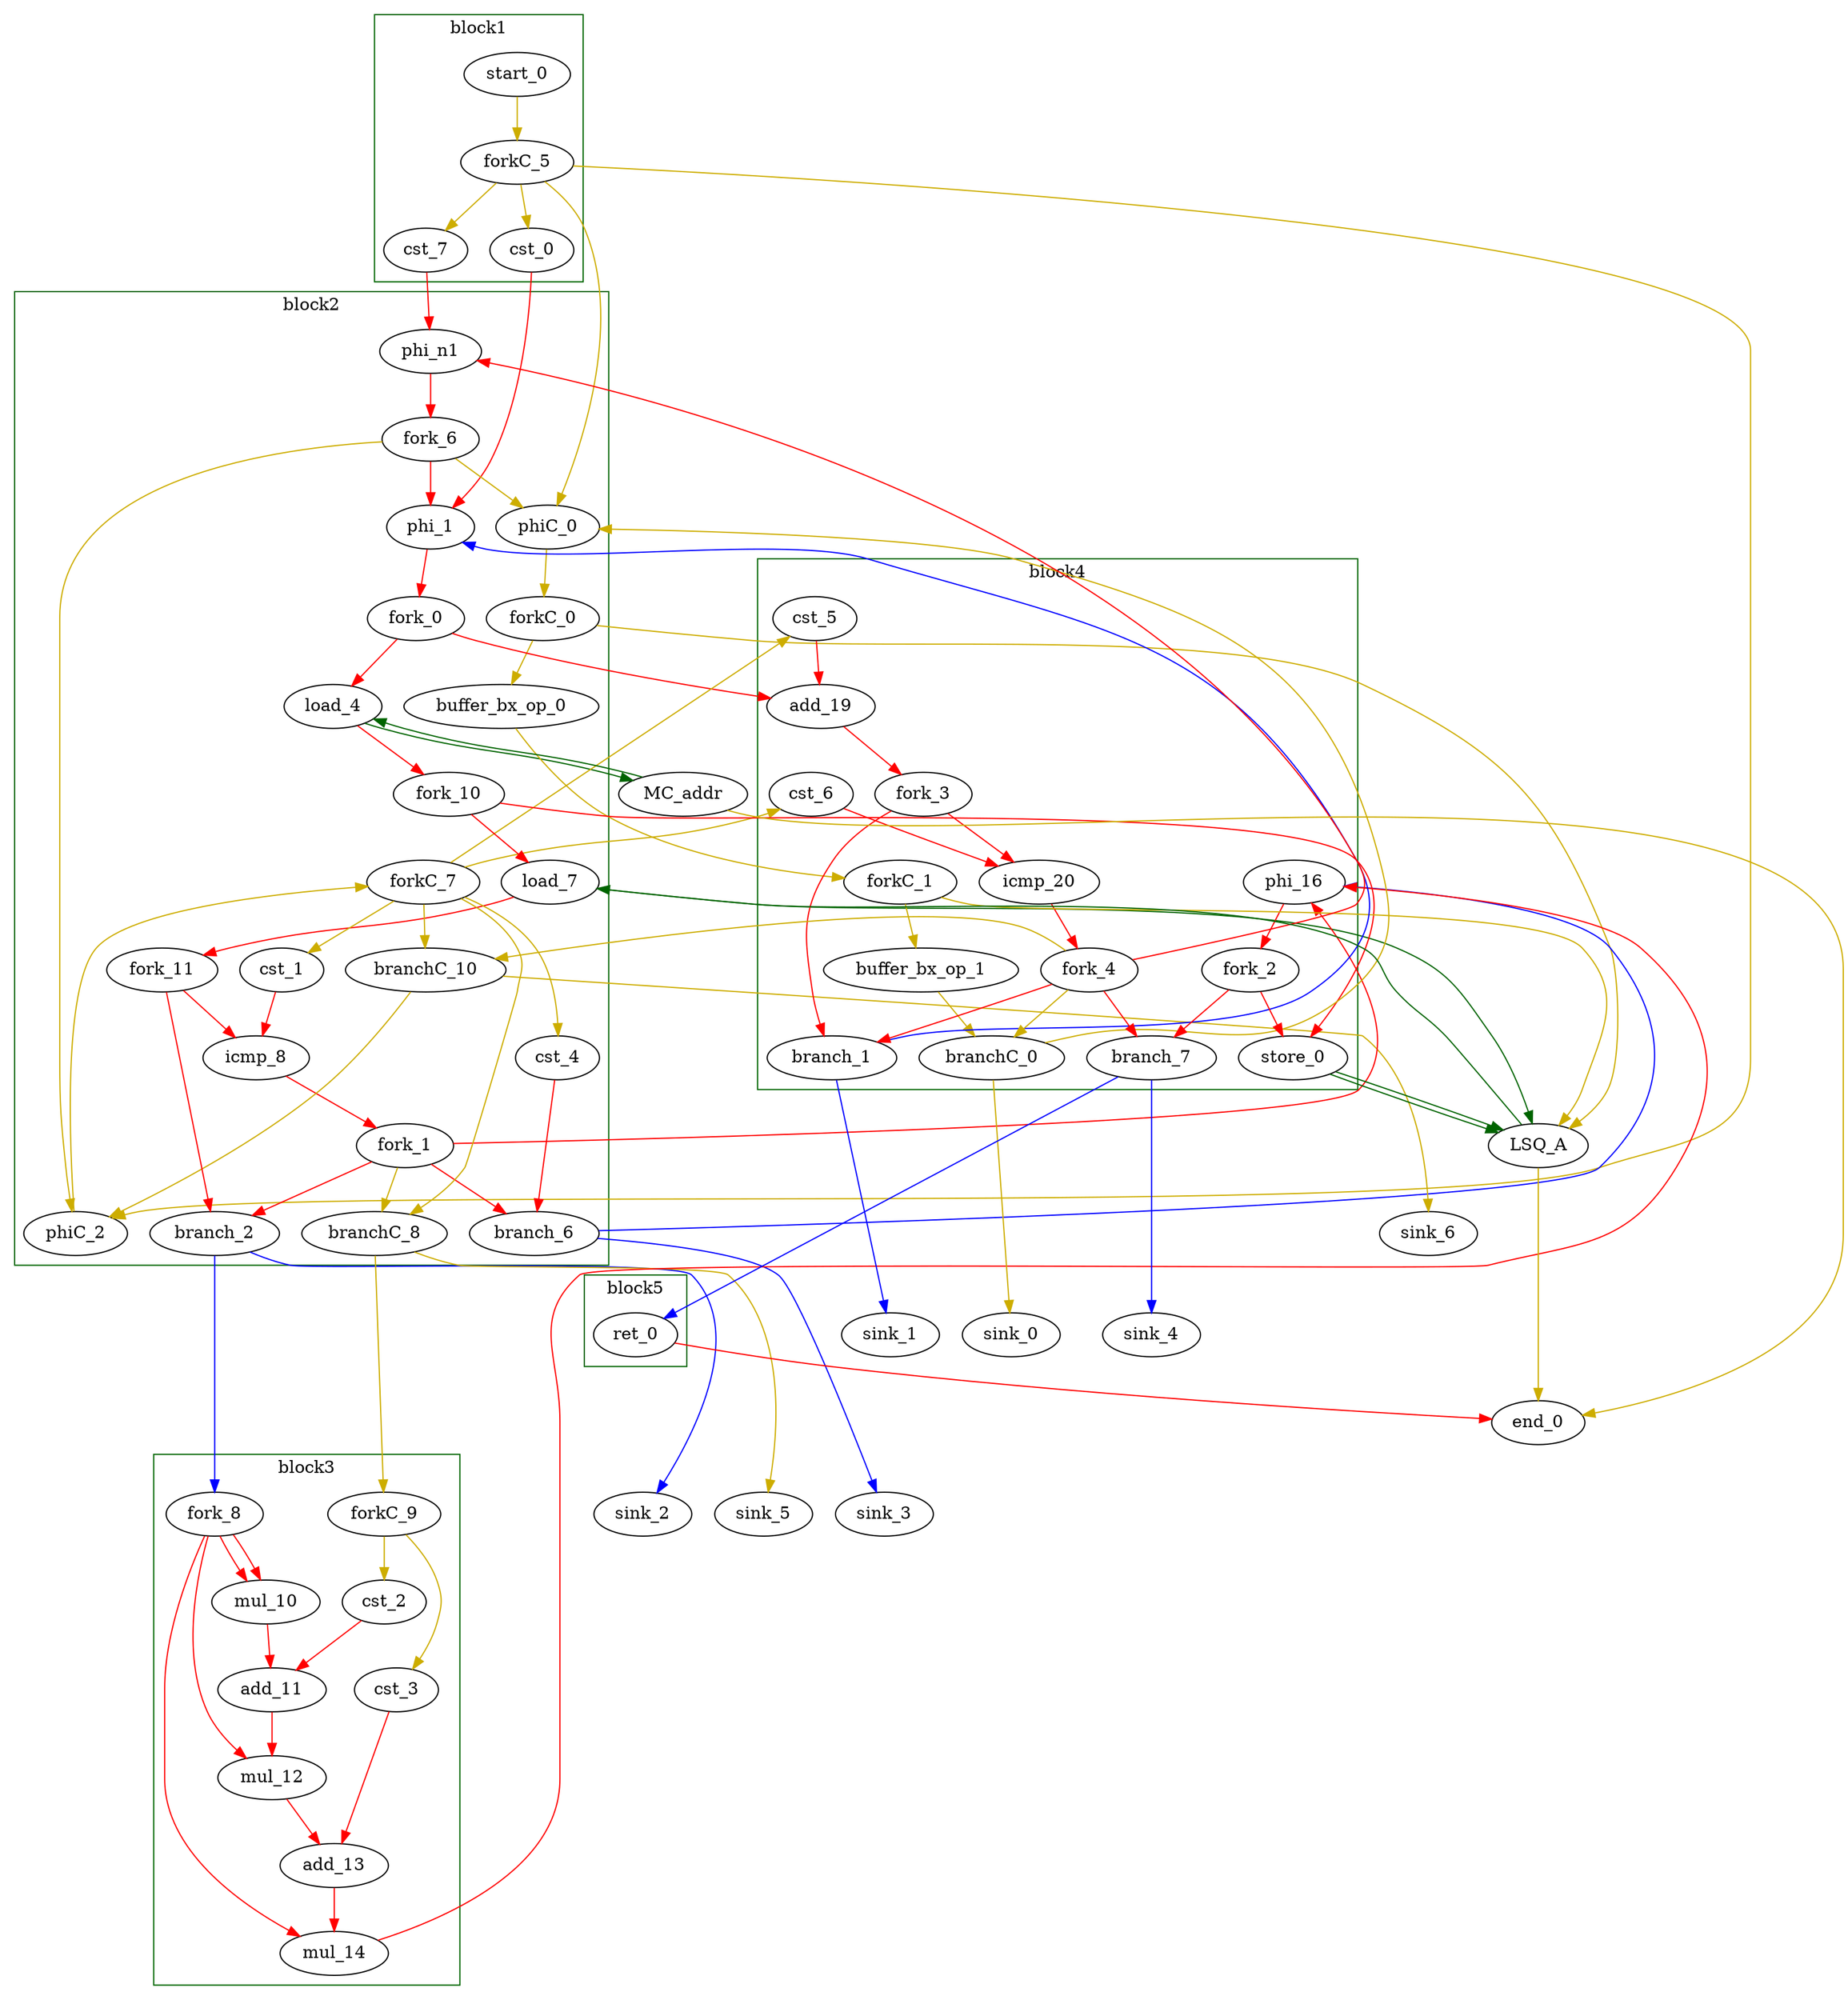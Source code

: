 Digraph G {
	splines=spline;
//DHLS version: 0.1.1" [shape = "none" pos = "20,20!"]

	subgraph cluster_0 {
	color = "darkgreen";
		label = "block1";
		"cst_0" [type = "Constant", bbID= 1, in = "in1:32", out = "out1:32", value = "0x00000000"];
		"start_0" [type = "Entry", control= "true", bbID= 1, in = "in1:0", out = "out1:0"];
		"cst_7" [type = "Constant", bbID= 1, in = "in1:32", out = "out1:32", value = "0x00000001"];
		"forkC_5" [type = "Fork", bbID= 1, in = "in1:0", out = "out1:0 out2:0 out3:0 out4:0 "];

	}

	subgraph cluster_1 {
	color = "darkgreen";
		label = "block2";
		"phi_1" [type = "Mux", bbID= 2, in = "in1?:1 in2:32 in3:32 ", out = "out1:32", delay=0.366];
		"load_4" [type = "Operator", bbID= 2, op = "mc_load_op",bbID= 2, portId= 0, offset= 0, in = "in1:32 in2:32", out = "out1:32 out2:32 ", delay=0.000, latency=2, II=1];
		"load_7" [type = "Operator", bbID= 2, op = "lsq_load_op",bbID= 2, portId= 0, offset= 0, in = "in1:32 in2:32", out = "out1:32 out2:32 ", delay=0.000, latency=5, II=1];
		"cst_1" [type = "Constant", bbID= 2, in = "in1:32", out = "out1:32", value = "0x00000000"];
		"icmp_8" [type = "Operator", bbID= 2, op = "icmp_sgt_op", in = "in1:32 in2:32 ", out = "out1:1 ", delay=1.530, latency=0, II=1];
		"cst_4" [type = "Constant", bbID= 2, in = "in1:32", out = "out1:32", value = "0x00000001"];
		"forkC_0" [type = "Fork", bbID= 2, in = "in1:0", out = "out1:0 out2:0 "];
		"buffer_bx_op_0" [type = "Operator", bbID= 2, op = "buffer_bx_op", in = "in1:0", out = "out1:0", delay=0, latency=1, II=1];
		"phiC_0" [type = "Mux", bbID= 2, in = "in1?:1 in2:0 in3:0 ", out = "out1:0", delay=0.166];
		"phi_n1" [type = "Merge", bbID= 2, in = "in1:32 in2:32*i ", out = "out1:32", delay=0.366];
		"phiC_2" [type = "Mux", bbID= 2, in = "in1?:1 in2:0 in3:0 ", out = "out1:0", delay=0.166];
		"branch_2" [type = "Branch", bbID= 2,  in = "in1:32 in2?:1", out = "out1+:32 out2-:32"];
		"branch_6" [type = "Branch", bbID= 2,  in = "in1:32 in2?:1*i", out = "out1+:32 out2-:32"];
		"branchC_8" [type = "Branch", bbID= 2,  in = "in1:0 in2?:1", out = "out1+:0 out2-:0"];
		"branchC_10" [type = "Branch", bbID= 2,  in = "in1:0 in2?:1*i", out = "out1+:0 out2-:0"];
		"fork_0" [type = "Fork", bbID= 2, in = "in1:32", out = "out1:32 out2:32 "];
		"fork_1" [type = "Fork", bbID= 2, in = "in1:32", out = "out1:32 out2:32 out3:32 out4:32 "];
		"fork_6" [type = "Fork", bbID= 2, in = "in1:32", out = "out1:32 out2:32 out3:32 "];
		"forkC_7" [type = "Fork", bbID= 2, in = "in1:0", out = "out1:0 out2:0 out3:0 out4:0 out5:0 out6:0 "];
		"fork_10" [type = "Fork", bbID= 2, in = "in1:32", out = "out1:32 out2:32 "];
		"fork_11" [type = "Fork", bbID= 2, in = "in1:32", out = "out1:32 out2:32 "];

	}

	subgraph cluster_2 {
	color = "darkgreen";
		label = "block3";
		"mul_10" [type = "Operator", bbID= 3, op = "mul_op", in = "in1:32 in2:32 ", out = "out1:32 ", delay=0.000, latency=4, II=1];
		"cst_2" [type = "Constant", bbID= 3, in = "in1:32", out = "out1:32", value = "0x00000013"];
		"add_11" [type = "Operator", bbID= 3, op = "add_op", in = "in1:32 in2:32 ", out = "out1:32 ", delay=1.693, latency=0, II=1];
		"mul_12" [type = "Operator", bbID= 3, op = "mul_op", in = "in1:32 in2:32 ", out = "out1:32 ", delay=0.000, latency=4, II=1];
		"cst_3" [type = "Constant", bbID= 3, in = "in1:32", out = "out1:32", value = "0x00000003"];
		"add_13" [type = "Operator", bbID= 3, op = "add_op", in = "in1:32 in2:32 ", out = "out1:32 ", delay=1.693, latency=0, II=1];
		"mul_14" [type = "Operator", bbID= 3, op = "mul_op", in = "in1:32 in2:32 ", out = "out1:32 ", delay=0.000, latency=4, II=1];
		"fork_8" [type = "Fork", bbID= 3, in = "in1:32", out = "out1:32 out2:32 out3:32 out4:32 "];
		"forkC_9" [type = "Fork", bbID= 3, in = "in1:0", out = "out1:0 out2:0 "];

	}

	subgraph cluster_3 {
	color = "darkgreen";
		label = "block4";
		"phi_16" [type = "Mux", bbID= 4, in = "in1?:1 in2:32 in3:32 ", out = "out1:32", delay=0.366];
		"store_0" [type = "Operator", bbID= 4, op = "lsq_store_op",bbID= 4, portId= 0, offset= 0, in = "in1:32 in2:32 ", out = "out1:32 out2:32", delay=0.000, latency=0, II=1];
		"cst_5" [type = "Constant", bbID= 4, in = "in1:32", out = "out1:32", value = "0x00000001"];
		"add_19" [type = "Operator", bbID= 4, op = "add_op", in = "in1:32 in2:32 ", out = "out1:32 ", delay=1.693, latency=0, II=1];
		"cst_6" [type = "Constant", bbID= 4, in = "in1:32", out = "out1:32", value = "0x000003E8"];
		"icmp_20" [type = "Operator", bbID= 4, op = "icmp_ult_op", in = "in1:32 in2:32 ", out = "out1:1 ", delay=1.530, latency=0, II=1];
		"forkC_1" [type = "Fork", bbID= 4, in = "in1:0", out = "out1:0 out2:0 "];
		"buffer_bx_op_1" [type = "Operator", bbID= 4, op = "buffer_bx_op", in = "in1:0", out = "out1:0", delay=0, latency=1, II=1];
		"branchC_0" [type = "Branch", bbID= 4,  in = "in1:0 in2?:1*i", out = "out1+:0 out2-:0"];
		"branch_1" [type = "Branch", bbID= 4,  in = "in1:32 in2?:1*i", out = "out1+:32 out2-:32"];
		"branch_7" [type = "Branch", bbID= 4,  in = "in1:32 in2?:1", out = "out1+:32 out2-:32"];
		"fork_2" [type = "Fork", bbID= 4, in = "in1:32", out = "out1:32 out2:32 "];
		"fork_3" [type = "Fork", bbID= 4, in = "in1:32", out = "out1:32 out2:32 "];
		"fork_4" [type = "Fork", bbID= 4, in = "in1:32", out = "out1:32 out2:32 out3:32 out4:32 out5:32 "];

	}

	subgraph cluster_4 {
	color = "darkgreen";
		label = "block5";
		"ret_0" [type = "Operator", bbID= 5, op = "ret_op", in = "in1:32 ", out = "out1:32 ", delay=0.000, latency=0, II=1];

	}
	"LSQ_A" [type = "LSQ", bbID= 0, in = "in1:0*c0 in2:0*c1 in3:32*l0a in4:32*s0a in5:32*s0d ", out = "out1:32*l0d out2:0*e ", memory = "A", bbcount = 2, ldcount = 1, stcount = 1, fifoDepth = 16, numLoads = "{1; 0}", numStores = "{0; 1}", loadOffsets = "{{0;0;0;0;0;0;0;0;0;0;0;0;0;0;0;0};{0;0;0;0;0;0;0;0;0;0;0;0;0;0;0;0}}", storeOffsets = "{{0;0;0;0;0;0;0;0;0;0;0;0;0;0;0;0};{0;0;0;0;0;0;0;0;0;0;0;0;0;0;0;0}}", loadPorts = "{{0;0;0;0;0;0;0;0;0;0;0;0;0;0;0;0};{0;0;0;0;0;0;0;0;0;0;0;0;0;0;0;0}}", storePorts = "{{0;0;0;0;0;0;0;0;0;0;0;0;0;0;0;0};{0;0;0;0;0;0;0;0;0;0;0;0;0;0;0;0}}"];
	"MC_addr" [type = "MC", bbID= 0, in = "in1:32*l0a ", out = "out1:32*l0d out2:0*e ", memory = "addr", bbcount = 0, ldcount = 1, stcount = 0];
	"sink_0" [type = "Sink", bbID= 0, in = "in1:0"];
	"sink_1" [type = "Sink", bbID= 0, in = "in1:32"];
	"sink_2" [type = "Sink", bbID= 0, in = "in1:32"];
	"sink_3" [type = "Sink", bbID= 0, in = "in1:32"];
	"sink_4" [type = "Sink", bbID= 0, in = "in1:32"];
	"sink_5" [type = "Sink", bbID= 0, in = "in1:0"];
	"sink_6" [type = "Sink", bbID= 0, in = "in1:0"];
	"end_0" [type = "Exit", bbID= 0, in = "in1:0*e in2:0*e in3:32 ", out = "out1:32"];

	"load_4" -> "MC_addr" [color = "darkgreen", mem_address = "true", from = "out2", to = "in1"];
	"MC_addr" -> "load_4" [color = "darkgreen", mem_address = "false", from = "out1", to = "in1"];
	"load_7" -> "LSQ_A" [color = "darkgreen", mem_address = "true", from = "out2", to = "in3"];
	"LSQ_A" -> "load_7" [color = "darkgreen", mem_address = "false", from = "out1", to = "in1"];
	"store_0" -> "LSQ_A" [color = "darkgreen", mem_address = "true", from = "out2", to = "in4"];
	"store_0" -> "LSQ_A" [color = "darkgreen", mem_address = "false", from = "out1", to = "in5"];
	"LSQ_A" -> "end_0" [color = "gold3", from = "out2", to = "in1"];
	"MC_addr" -> "end_0" [color = "gold3", from = "out2", to = "in2"];
	"cst_0" -> "phi_1" [color = "red", from = "out1", to = "in3"];
	"phi_1" -> "fork_0" [color = "red", from = "out1", to = "in1"];
	"load_4" -> "fork_10" [color = "red", from = "out1", to = "in1"];
	"load_7" -> "fork_11" [color = "red", from = "out1", to = "in1"];
	"cst_1" -> "icmp_8" [color = "red", from = "out1", to = "in2"];
	"icmp_8" -> "fork_1" [color = "red", from = "out1", to = "in1"];
	"mul_10" -> "add_11" [color = "red", from = "out1", to = "in1"];
	"cst_2" -> "add_11" [color = "red", from = "out1", to = "in2"];
	"add_11" -> "mul_12" [color = "red", from = "out1", to = "in1"];
	"mul_12" -> "add_13" [color = "red", from = "out1", to = "in1"];
	"cst_3" -> "add_13" [color = "red", from = "out1", to = "in2"];
	"add_13" -> "mul_14" [color = "red", from = "out1", to = "in1"];
	"mul_14" -> "phi_16" [color = "red", from = "out1", to = "in2"];
	"cst_4" -> "branch_6" [color = "red", from = "out1", to = "in1"];
	"phi_16" -> "fork_2" [color = "red", from = "out1", to = "in1"];
	"cst_5" -> "add_19" [color = "red", from = "out1", to = "in2"];
	"add_19" -> "fork_3" [color = "red", from = "out1", to = "in1"];
	"cst_6" -> "icmp_20" [color = "red", from = "out1", to = "in2"];
	"icmp_20" -> "fork_4" [color = "red", from = "out1", to = "in1"];
	"ret_0" -> "end_0" [color = "red", from = "out1", to = "in3"];
	"start_0" -> "forkC_5" [color = "gold3", from = "out1", to = "in1"];
	"forkC_0" -> "buffer_bx_op_0" [color = "gold3", from = "out1", to = "in1"];
	"forkC_0" -> "LSQ_A" [color = "gold3", from = "out2", to = "in1"];
	"buffer_bx_op_0" -> "forkC_1" [color = "gold3", from = "out1", to = "in1"];
	"forkC_1" -> "buffer_bx_op_1" [color = "gold3", from = "out1", to = "in1"];
	"forkC_1" -> "LSQ_A" [color = "gold3", from = "out2", to = "in2"];
	"buffer_bx_op_1" -> "branchC_0" [color = "gold3", from = "out1", to = "in1"];
	"phiC_0" -> "forkC_0" [color = "gold3", from = "out1", to = "in1"];
	"branchC_0" -> "sink_0" [color = "gold3", minlen = 3, from = "out1", to = "in1"];
	"branchC_0" -> "phiC_0" [color = "gold3", minlen = 3, from = "out2", to = "in2"];
	"phi_n1" -> "fork_6" [color = "red", from = "out1", to = "in1"];
	"cst_7" -> "phi_n1" [color = "red", from = "out1", to = "in1"];
	"phiC_2" -> "forkC_7" [color = "gold3", from = "out1", to = "in1"];
	"branch_1" -> "sink_1" [color = "blue", minlen = 3, from = "out1", to = "in1"];
	"branch_1" -> "phi_1" [color = "blue", minlen = 3, from = "out2", to = "in2"];
	"branch_2" -> "sink_2" [color = "blue", minlen = 3, from = "out1", to = "in1"];
	"branch_2" -> "fork_8" [color = "blue", minlen = 3, from = "out2", to = "in1"];
	"branch_6" -> "sink_3" [color = "blue", minlen = 3, from = "out1", to = "in1"];
	"branch_6" -> "phi_16" [color = "blue", minlen = 3, from = "out2", to = "in3"];
	"branch_7" -> "sink_4" [color = "blue", minlen = 3, from = "out1", to = "in1"];
	"branch_7" -> "ret_0" [color = "blue", minlen = 3, from = "out2", to = "in1"];
	"branchC_8" -> "sink_5" [color = "gold3", minlen = 3, from = "out1", to = "in1"];
	"branchC_8" -> "forkC_9" [color = "gold3", minlen = 3, from = "out2", to = "in1"];
	"branchC_10" -> "sink_6" [color = "gold3", minlen = 3, from = "out1", to = "in1"];
	"branchC_10" -> "phiC_2" [color = "gold3", minlen = 3, from = "out2", to = "in2"];
	"fork_8" -> "mul_10" [color = "red", from = "out1", to = "in1"];
	"fork_8" -> "mul_10" [color = "red", from = "out2", to = "in2"];
	"fork_8" -> "mul_12" [color = "red", from = "out3", to = "in2"];
	"fork_8" -> "mul_14" [color = "red", from = "out4", to = "in2"];
	"forkC_9" -> "cst_2" [color = "gold3", from = "out1", to = "in1"];
	"forkC_9" -> "cst_3" [color = "gold3", from = "out2", to = "in1"];
	"fork_0" -> "add_19" [color = "red", from = "out1", to = "in1"];
	"fork_0" -> "load_4" [color = "red", from = "out2", to = "in2"];
	"fork_1" -> "branch_2" [color = "red", from = "out1", to = "in2"];
	"fork_1" -> "branch_6" [color = "red", from = "out2", to = "in2"];
	"fork_1" -> "branchC_8" [color = "gold3", from = "out3", to = "in2"];
	"fork_1" -> "phi_16" [color = "red", from = "out4", to = "in1"];
	"fork_2" -> "store_0" [color = "red", from = "out1", to = "in1"];
	"fork_2" -> "branch_7" [color = "red", from = "out2", to = "in1"];
	"fork_3" -> "icmp_20" [color = "red", from = "out1", to = "in1"];
	"fork_3" -> "branch_1" [color = "red", from = "out2", to = "in1"];
	"fork_4" -> "branchC_0" [color = "gold3", from = "out1", to = "in2"];
	"fork_4" -> "phi_n1" [color = "red", from = "out2", to = "in2"];
	"fork_4" -> "branch_1" [color = "red", from = "out3", to = "in2"];
	"fork_4" -> "branch_7" [color = "red", from = "out4", to = "in2"];
	"fork_4" -> "branchC_10" [color = "gold3", from = "out5", to = "in2"];
	"forkC_5" -> "cst_0" [color = "gold3", from = "out1", to = "in1"];
	"forkC_5" -> "phiC_2" [color = "gold3", from = "out2", to = "in3"];
	"forkC_5" -> "cst_7" [color = "gold3", from = "out3", to = "in1"];
	"forkC_5" -> "phiC_0" [color = "gold3", from = "out4", to = "in3"];
	"fork_6" -> "phiC_0" [color = "gold3", from = "out1", to = "in1"];
	"fork_6" -> "phi_1" [color = "red", from = "out2", to = "in1"];
	"fork_6" -> "phiC_2" [color = "gold3", from = "out3", to = "in1"];
	"forkC_7" -> "cst_1" [color = "gold3", from = "out1", to = "in1"];
	"forkC_7" -> "branchC_10" [color = "gold3", from = "out2", to = "in1"];
	"forkC_7" -> "branchC_8" [color = "gold3", from = "out3", to = "in1"];
	"forkC_7" -> "cst_4" [color = "gold3", from = "out4", to = "in1"];
	"forkC_7" -> "cst_5" [color = "gold3", from = "out5", to = "in1"];
	"forkC_7" -> "cst_6" [color = "gold3", from = "out6", to = "in1"];
	"fork_10" -> "load_7" [color = "red", from = "out1", to = "in2"];
	"fork_10" -> "store_0" [color = "red", from = "out2", to = "in2"];
	"fork_11" -> "icmp_8" [color = "red", from = "out1", to = "in1"];
	"fork_11" -> "branch_2" [color = "red", from = "out2", to = "in1"];

}